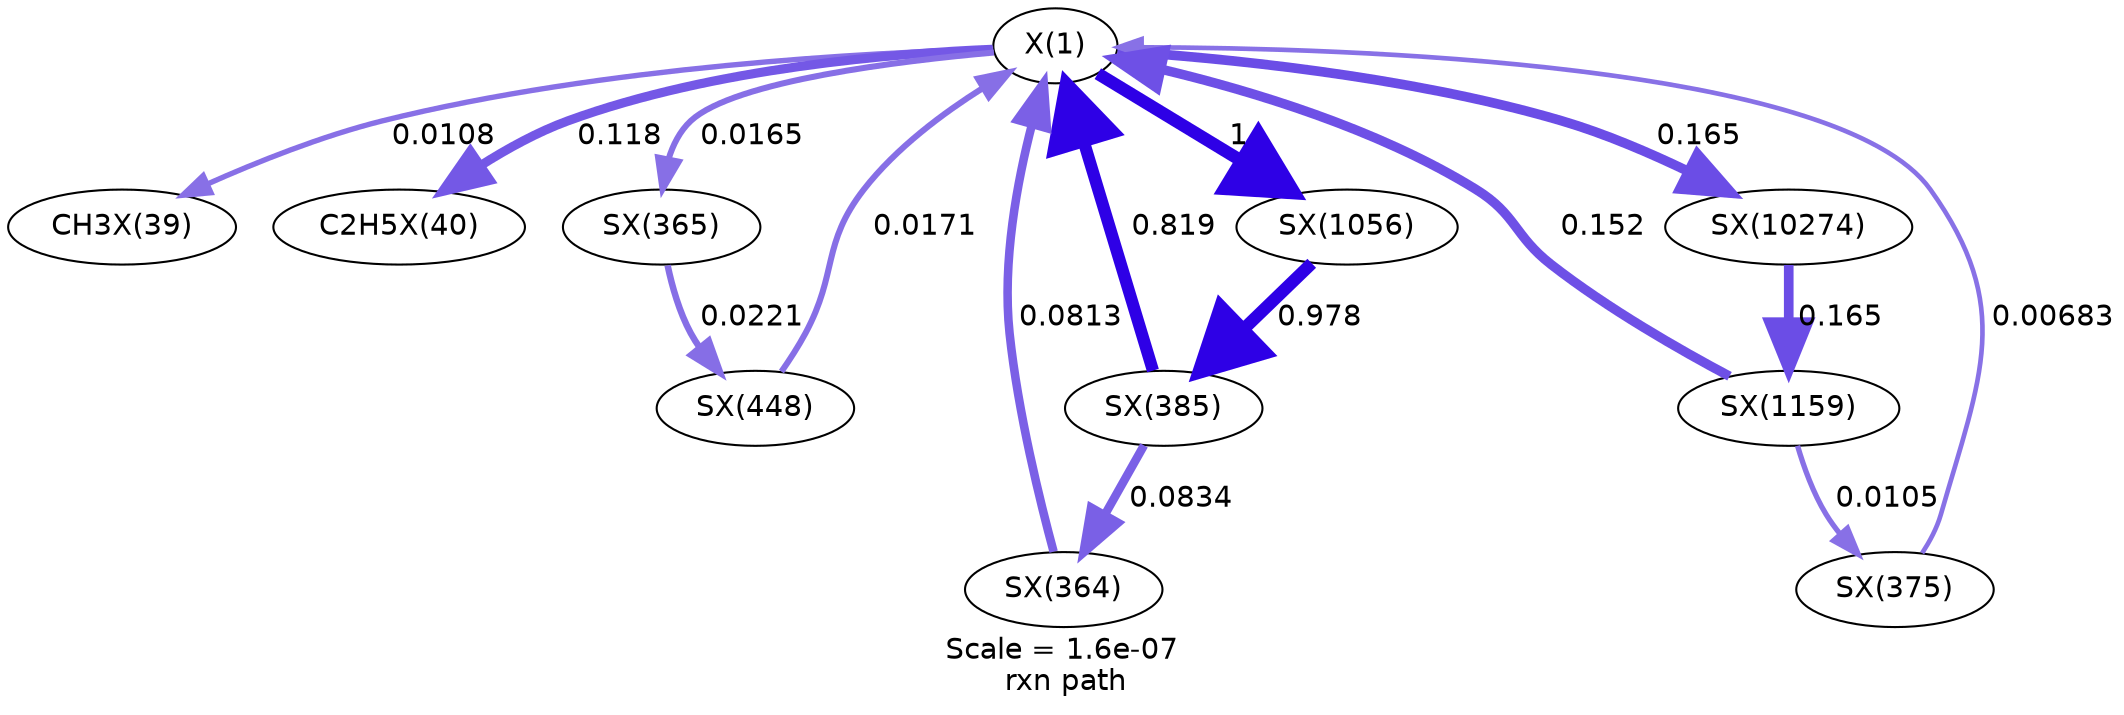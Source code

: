 digraph reaction_paths {
center=1;
s127 -> s131[fontname="Helvetica", style="setlinewidth(2.58)", arrowsize=1.29, color="0.7, 0.511, 0.9"
, label=" 0.0108"];
s127 -> s132[fontname="Helvetica", style="setlinewidth(4.39)", arrowsize=2.19, color="0.7, 0.618, 0.9"
, label=" 0.118"];
s172 -> s127[fontname="Helvetica", style="setlinewidth(2.93)", arrowsize=1.46, color="0.7, 0.517, 0.9"
, label=" 0.0171"];
s127 -> s163[fontname="Helvetica", style="setlinewidth(2.9)", arrowsize=1.45, color="0.7, 0.516, 0.9"
, label=" 0.0165"];
s170 -> s127[fontname="Helvetica", style="setlinewidth(5.85)", arrowsize=2.92, color="0.7, 1.32, 0.9"
, label=" 0.819"];
s127 -> s188[fontname="Helvetica", style="setlinewidth(6)", arrowsize=3, color="0.7, 1.5, 0.9"
, label=" 1"];
s162 -> s127[fontname="Helvetica", style="setlinewidth(4.11)", arrowsize=2.05, color="0.7, 0.581, 0.9"
, label=" 0.0813"];
s167 -> s127[fontname="Helvetica", style="setlinewidth(2.24)", arrowsize=1.12, color="0.7, 0.507, 0.9"
, label=" 0.00683"];
s193 -> s127[fontname="Helvetica", style="setlinewidth(4.58)", arrowsize=2.29, color="0.7, 0.652, 0.9"
, label=" 0.152"];
s127 -> s240[fontname="Helvetica", style="setlinewidth(4.64)", arrowsize=2.32, color="0.7, 0.665, 0.9"
, label=" 0.165"];
s163 -> s172[fontname="Helvetica", style="setlinewidth(3.12)", arrowsize=1.56, color="0.7, 0.522, 0.9"
, label=" 0.0221"];
s188 -> s170[fontname="Helvetica", style="setlinewidth(5.98)", arrowsize=2.99, color="0.7, 1.48, 0.9"
, label=" 0.978"];
s170 -> s162[fontname="Helvetica", style="setlinewidth(4.12)", arrowsize=2.06, color="0.7, 0.583, 0.9"
, label=" 0.0834"];
s193 -> s167[fontname="Helvetica", style="setlinewidth(2.56)", arrowsize=1.28, color="0.7, 0.51, 0.9"
, label=" 0.0105"];
s240 -> s193[fontname="Helvetica", style="setlinewidth(4.64)", arrowsize=2.32, color="0.7, 0.665, 0.9"
, label=" 0.165"];
s127 [ fontname="Helvetica", label="X(1)"];
s131 [ fontname="Helvetica", label="CH3X(39)"];
s132 [ fontname="Helvetica", label="C2H5X(40)"];
s162 [ fontname="Helvetica", label="SX(364)"];
s163 [ fontname="Helvetica", label="SX(365)"];
s167 [ fontname="Helvetica", label="SX(375)"];
s170 [ fontname="Helvetica", label="SX(385)"];
s172 [ fontname="Helvetica", label="SX(448)"];
s188 [ fontname="Helvetica", label="SX(1056)"];
s193 [ fontname="Helvetica", label="SX(1159)"];
s240 [ fontname="Helvetica", label="SX(10274)"];
 label = "Scale = 1.6e-07\l rxn path";
 fontname = "Helvetica";
}
